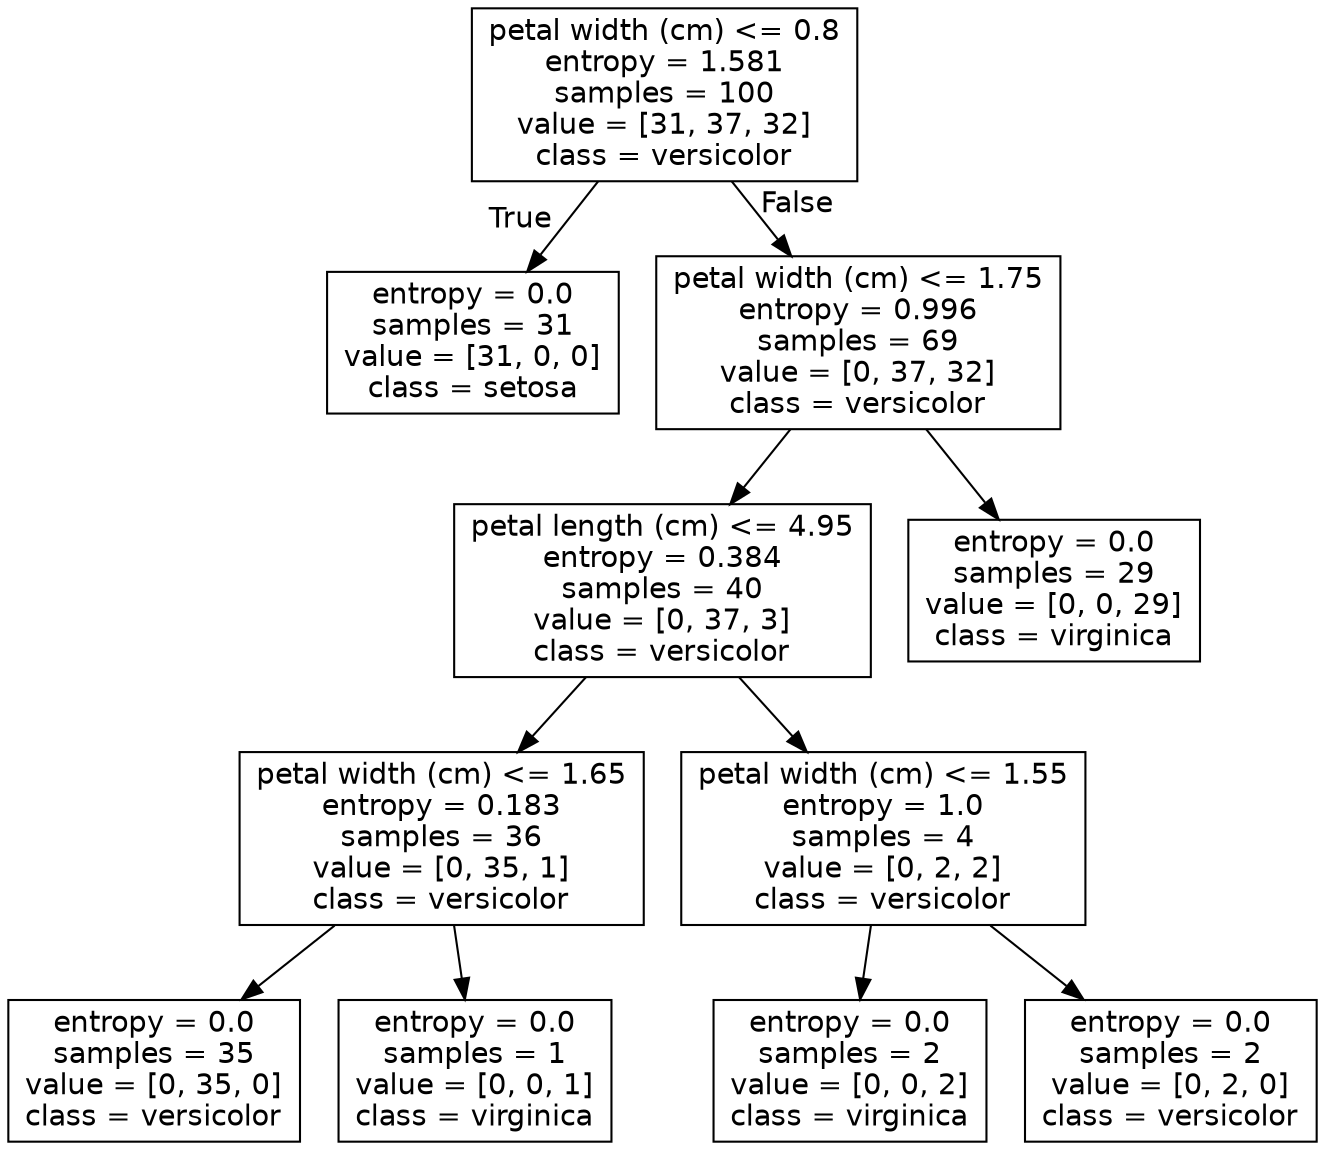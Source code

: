 digraph Tree {
node [shape=box, fontname="helvetica"] ;
edge [fontname="helvetica"] ;
0 [label="petal width (cm) <= 0.8\nentropy = 1.581\nsamples = 100\nvalue = [31, 37, 32]\nclass = versicolor"] ;
1 [label="entropy = 0.0\nsamples = 31\nvalue = [31, 0, 0]\nclass = setosa"] ;
0 -> 1 [labeldistance=2.5, labelangle=45, headlabel="True"] ;
2 [label="petal width (cm) <= 1.75\nentropy = 0.996\nsamples = 69\nvalue = [0, 37, 32]\nclass = versicolor"] ;
0 -> 2 [labeldistance=2.5, labelangle=-45, headlabel="False"] ;
3 [label="petal length (cm) <= 4.95\nentropy = 0.384\nsamples = 40\nvalue = [0, 37, 3]\nclass = versicolor"] ;
2 -> 3 ;
4 [label="petal width (cm) <= 1.65\nentropy = 0.183\nsamples = 36\nvalue = [0, 35, 1]\nclass = versicolor"] ;
3 -> 4 ;
5 [label="entropy = 0.0\nsamples = 35\nvalue = [0, 35, 0]\nclass = versicolor"] ;
4 -> 5 ;
6 [label="entropy = 0.0\nsamples = 1\nvalue = [0, 0, 1]\nclass = virginica"] ;
4 -> 6 ;
7 [label="petal width (cm) <= 1.55\nentropy = 1.0\nsamples = 4\nvalue = [0, 2, 2]\nclass = versicolor"] ;
3 -> 7 ;
8 [label="entropy = 0.0\nsamples = 2\nvalue = [0, 0, 2]\nclass = virginica"] ;
7 -> 8 ;
9 [label="entropy = 0.0\nsamples = 2\nvalue = [0, 2, 0]\nclass = versicolor"] ;
7 -> 9 ;
10 [label="entropy = 0.0\nsamples = 29\nvalue = [0, 0, 29]\nclass = virginica"] ;
2 -> 10 ;
}